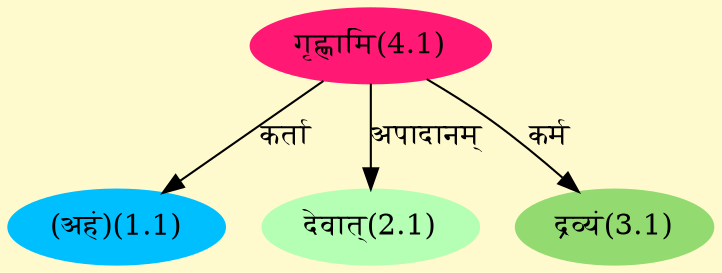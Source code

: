digraph G{
rankdir=BT;
 compound=true;
 bgcolor="lemonchiffon1";
Node1_1 [style=filled, color="#00BFFF" label = "(अहं)(1.1)"]
Node4_1 [style=filled, color="#FF1975" label = "गृह्णामि(4.1)"]
Node2_1 [style=filled, color="#B4FFB4" label = "देवात्(2.1)"]
Node3_1 [style=filled, color="#93DB70" label = "द्रव्यं(3.1)"]
/* Start of Relations section */

Node1_1 -> Node4_1 [  label="कर्ता"  dir="back" ]
Node2_1 -> Node4_1 [  label="अपादानम्"  dir="back" ]
Node3_1 -> Node4_1 [  label="कर्म"  dir="back" ]
}
